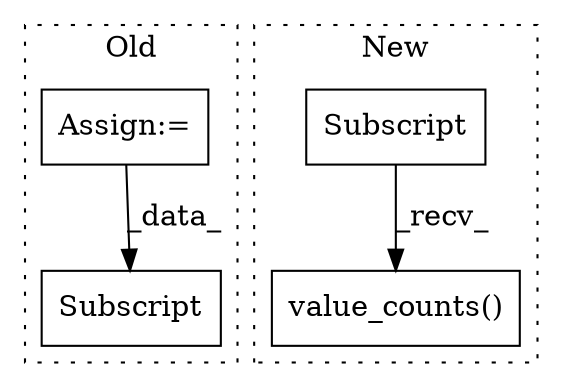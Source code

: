 digraph G {
subgraph cluster0 {
1 [label="Subscript" a="63" s="9376,0" l="19,0" shape="box"];
4 [label="Assign:=" a="68" s="9294" l="3" shape="box"];
label = "Old";
style="dotted";
}
subgraph cluster1 {
2 [label="value_counts()" a="75" s="8996" l="111" shape="box"];
3 [label="Subscript" a="63" s="8996,0" l="72,0" shape="box"];
label = "New";
style="dotted";
}
3 -> 2 [label="_recv_"];
4 -> 1 [label="_data_"];
}